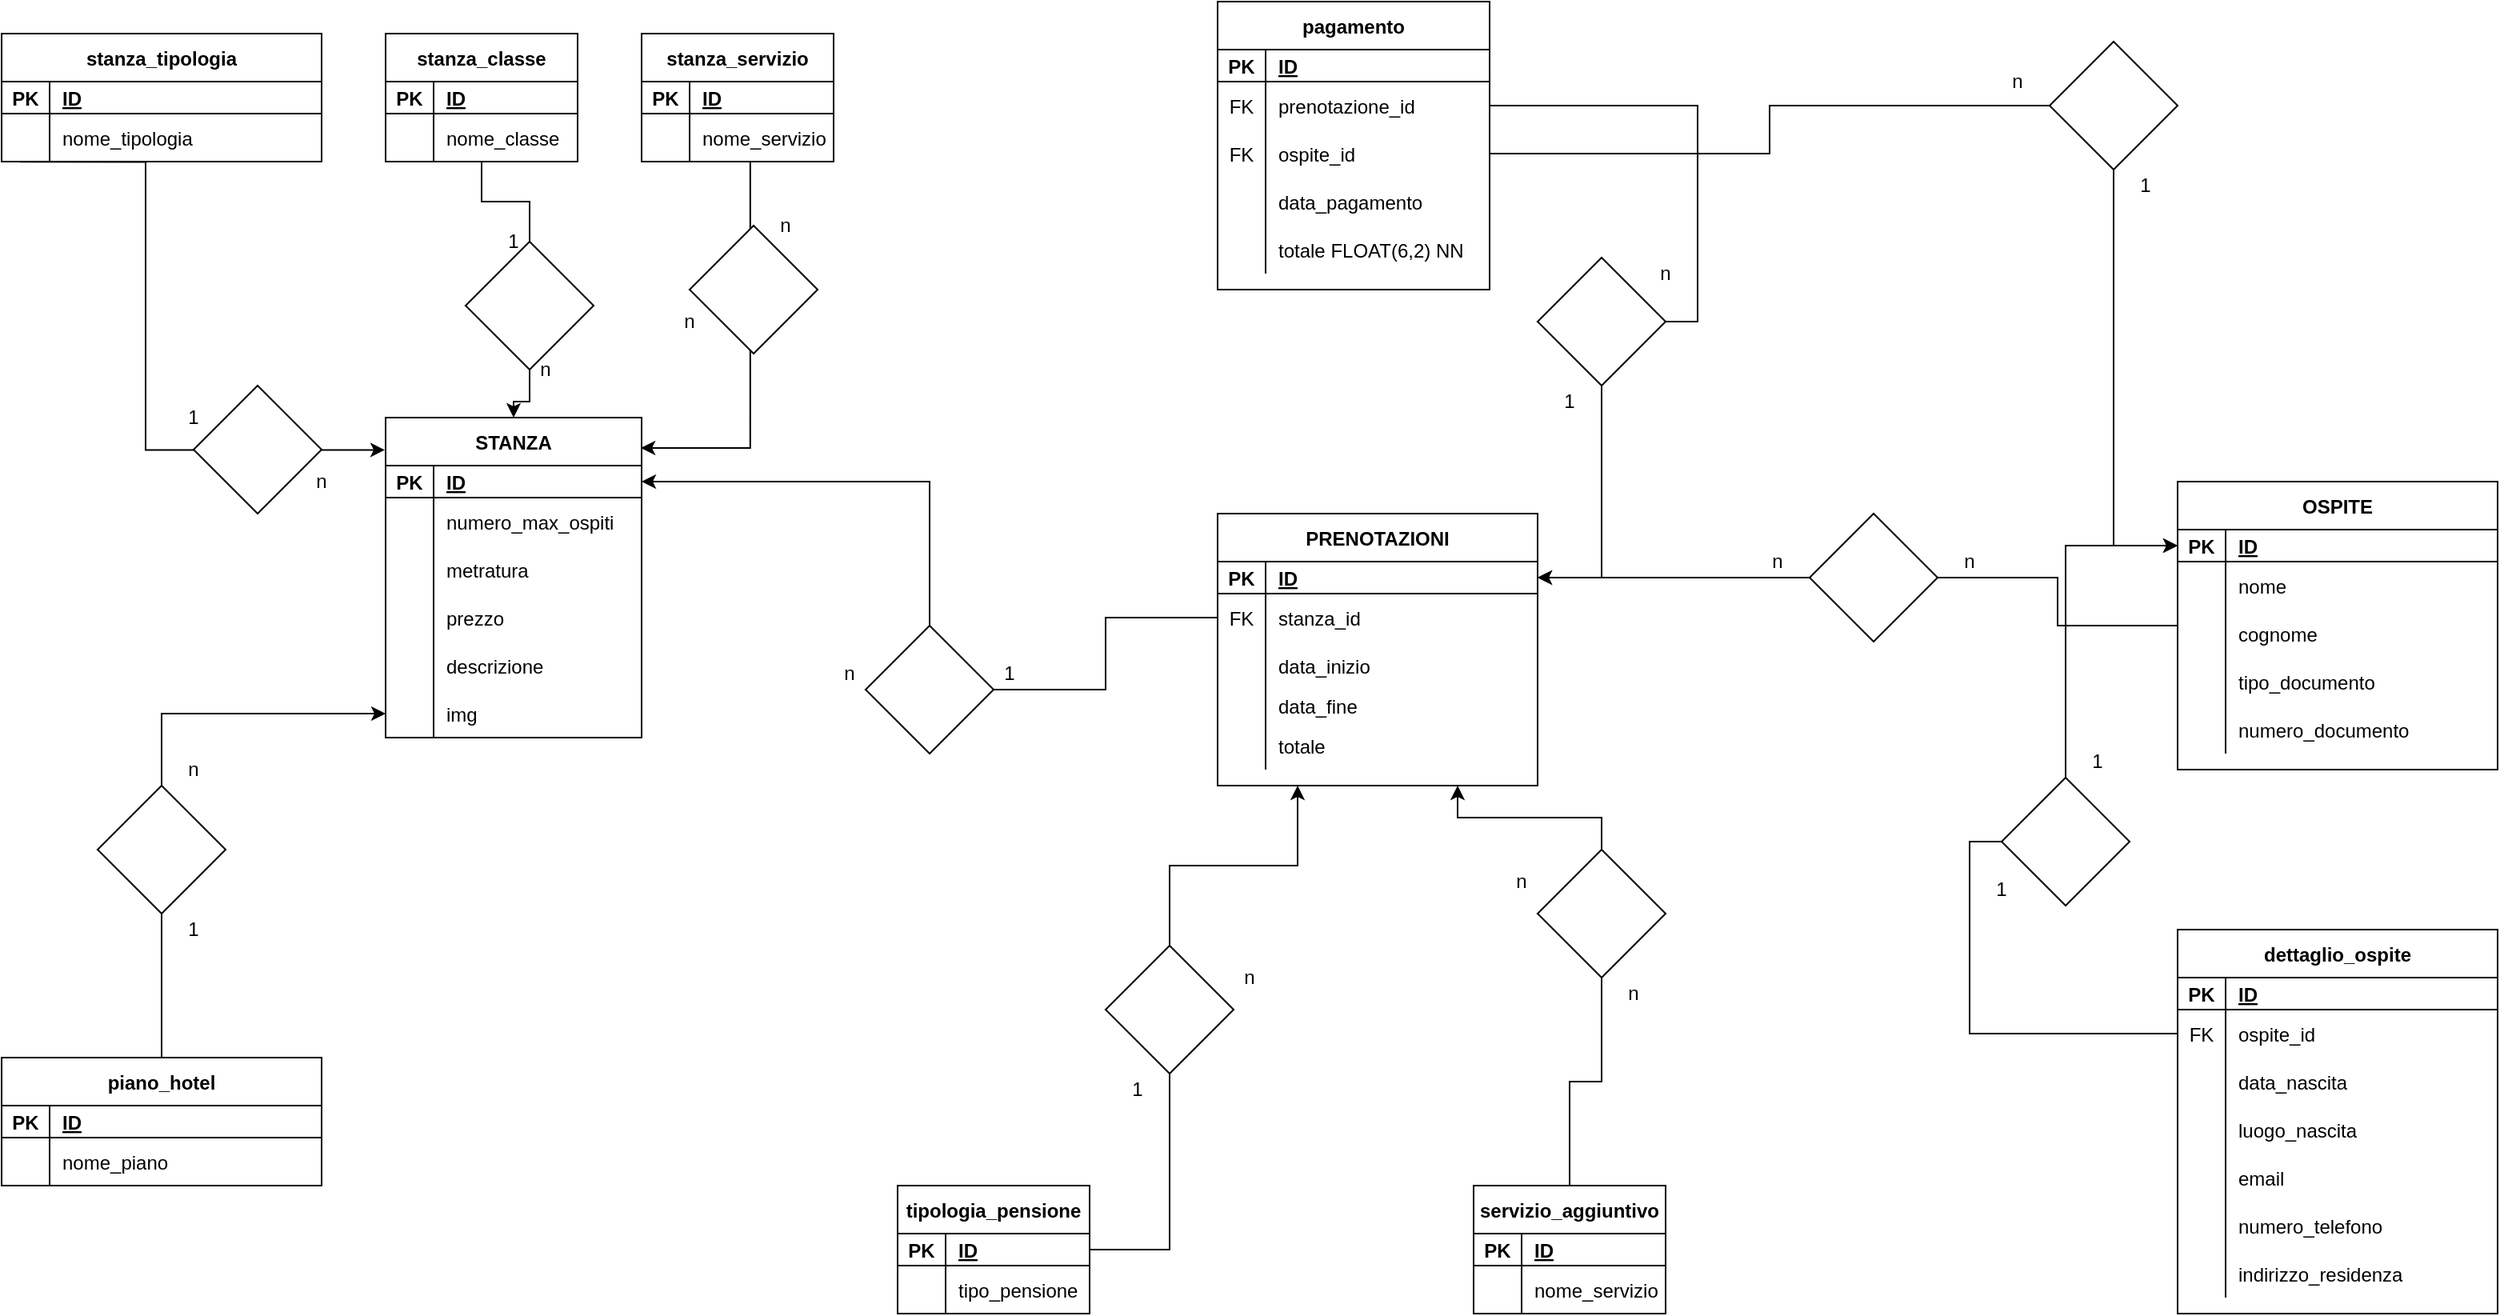 <mxfile version="14.6.6" type="device"><diagram id="sKysQnQMUu-aeNpQ-tGt" name="Page-1"><mxGraphModel dx="918" dy="612" grid="1" gridSize="10" guides="1" tooltips="1" connect="1" arrows="1" fold="1" page="1" pageScale="1" pageWidth="1654" pageHeight="1169" math="0" shadow="0"><root><mxCell id="0"/><mxCell id="1" parent="0"/><mxCell id="2m3FNuSvUyFnOpz9H_OC-1" value="STANZA" style="shape=table;startSize=30;container=1;collapsible=1;childLayout=tableLayout;fixedRows=1;rowLines=0;fontStyle=1;align=center;resizeLast=1;" vertex="1" parent="1"><mxGeometry x="280" y="280" width="160" height="200" as="geometry"/></mxCell><mxCell id="2m3FNuSvUyFnOpz9H_OC-2" value="" style="shape=partialRectangle;collapsible=0;dropTarget=0;pointerEvents=0;fillColor=none;top=0;left=0;bottom=1;right=0;points=[[0,0.5],[1,0.5]];portConstraint=eastwest;" vertex="1" parent="2m3FNuSvUyFnOpz9H_OC-1"><mxGeometry y="30" width="160" height="20" as="geometry"/></mxCell><mxCell id="2m3FNuSvUyFnOpz9H_OC-3" value="PK" style="shape=partialRectangle;connectable=0;fillColor=none;top=0;left=0;bottom=0;right=0;fontStyle=1;overflow=hidden;" vertex="1" parent="2m3FNuSvUyFnOpz9H_OC-2"><mxGeometry width="30" height="20" as="geometry"/></mxCell><mxCell id="2m3FNuSvUyFnOpz9H_OC-4" value="ID" style="shape=partialRectangle;connectable=0;fillColor=none;top=0;left=0;bottom=0;right=0;align=left;spacingLeft=6;fontStyle=5;overflow=hidden;" vertex="1" parent="2m3FNuSvUyFnOpz9H_OC-2"><mxGeometry x="30" width="130" height="20" as="geometry"/></mxCell><mxCell id="2m3FNuSvUyFnOpz9H_OC-5" value="" style="shape=partialRectangle;collapsible=0;dropTarget=0;pointerEvents=0;fillColor=none;top=0;left=0;bottom=0;right=0;points=[[0,0.5],[1,0.5]];portConstraint=eastwest;" vertex="1" parent="2m3FNuSvUyFnOpz9H_OC-1"><mxGeometry y="50" width="160" height="30" as="geometry"/></mxCell><mxCell id="2m3FNuSvUyFnOpz9H_OC-6" value="" style="shape=partialRectangle;connectable=0;fillColor=none;top=0;left=0;bottom=0;right=0;editable=1;overflow=hidden;" vertex="1" parent="2m3FNuSvUyFnOpz9H_OC-5"><mxGeometry width="30" height="30" as="geometry"/></mxCell><mxCell id="2m3FNuSvUyFnOpz9H_OC-7" value="numero_max_ospiti" style="shape=partialRectangle;connectable=0;fillColor=none;top=0;left=0;bottom=0;right=0;align=left;spacingLeft=6;overflow=hidden;" vertex="1" parent="2m3FNuSvUyFnOpz9H_OC-5"><mxGeometry x="30" width="130" height="30" as="geometry"/></mxCell><mxCell id="2m3FNuSvUyFnOpz9H_OC-8" value="" style="shape=partialRectangle;collapsible=0;dropTarget=0;pointerEvents=0;fillColor=none;top=0;left=0;bottom=0;right=0;points=[[0,0.5],[1,0.5]];portConstraint=eastwest;" vertex="1" parent="2m3FNuSvUyFnOpz9H_OC-1"><mxGeometry y="80" width="160" height="30" as="geometry"/></mxCell><mxCell id="2m3FNuSvUyFnOpz9H_OC-9" value="" style="shape=partialRectangle;connectable=0;fillColor=none;top=0;left=0;bottom=0;right=0;editable=1;overflow=hidden;" vertex="1" parent="2m3FNuSvUyFnOpz9H_OC-8"><mxGeometry width="30" height="30" as="geometry"/></mxCell><mxCell id="2m3FNuSvUyFnOpz9H_OC-10" value="metratura" style="shape=partialRectangle;connectable=0;fillColor=none;top=0;left=0;bottom=0;right=0;align=left;spacingLeft=6;overflow=hidden;" vertex="1" parent="2m3FNuSvUyFnOpz9H_OC-8"><mxGeometry x="30" width="130" height="30" as="geometry"/></mxCell><mxCell id="2m3FNuSvUyFnOpz9H_OC-21" value="" style="shape=partialRectangle;collapsible=0;dropTarget=0;pointerEvents=0;fillColor=none;top=0;left=0;bottom=0;right=0;points=[[0,0.5],[1,0.5]];portConstraint=eastwest;" vertex="1" parent="2m3FNuSvUyFnOpz9H_OC-1"><mxGeometry y="110" width="160" height="30" as="geometry"/></mxCell><mxCell id="2m3FNuSvUyFnOpz9H_OC-22" value="" style="shape=partialRectangle;connectable=0;fillColor=none;top=0;left=0;bottom=0;right=0;editable=1;overflow=hidden;" vertex="1" parent="2m3FNuSvUyFnOpz9H_OC-21"><mxGeometry width="30" height="30" as="geometry"/></mxCell><mxCell id="2m3FNuSvUyFnOpz9H_OC-23" value="prezzo" style="shape=partialRectangle;connectable=0;fillColor=none;top=0;left=0;bottom=0;right=0;align=left;spacingLeft=6;overflow=hidden;" vertex="1" parent="2m3FNuSvUyFnOpz9H_OC-21"><mxGeometry x="30" width="130" height="30" as="geometry"/></mxCell><mxCell id="2m3FNuSvUyFnOpz9H_OC-423" value="" style="shape=partialRectangle;collapsible=0;dropTarget=0;pointerEvents=0;fillColor=none;top=0;left=0;bottom=0;right=0;points=[[0,0.5],[1,0.5]];portConstraint=eastwest;" vertex="1" parent="2m3FNuSvUyFnOpz9H_OC-1"><mxGeometry y="140" width="160" height="30" as="geometry"/></mxCell><mxCell id="2m3FNuSvUyFnOpz9H_OC-424" value="" style="shape=partialRectangle;connectable=0;fillColor=none;top=0;left=0;bottom=0;right=0;editable=1;overflow=hidden;" vertex="1" parent="2m3FNuSvUyFnOpz9H_OC-423"><mxGeometry width="30" height="30" as="geometry"/></mxCell><mxCell id="2m3FNuSvUyFnOpz9H_OC-425" value="descrizione" style="shape=partialRectangle;connectable=0;fillColor=none;top=0;left=0;bottom=0;right=0;align=left;spacingLeft=6;overflow=hidden;" vertex="1" parent="2m3FNuSvUyFnOpz9H_OC-423"><mxGeometry x="30" width="130" height="30" as="geometry"/></mxCell><mxCell id="2m3FNuSvUyFnOpz9H_OC-426" value="" style="shape=partialRectangle;collapsible=0;dropTarget=0;pointerEvents=0;fillColor=none;top=0;left=0;bottom=0;right=0;points=[[0,0.5],[1,0.5]];portConstraint=eastwest;" vertex="1" parent="2m3FNuSvUyFnOpz9H_OC-1"><mxGeometry y="170" width="160" height="30" as="geometry"/></mxCell><mxCell id="2m3FNuSvUyFnOpz9H_OC-427" value="" style="shape=partialRectangle;connectable=0;fillColor=none;top=0;left=0;bottom=0;right=0;editable=1;overflow=hidden;" vertex="1" parent="2m3FNuSvUyFnOpz9H_OC-426"><mxGeometry width="30" height="30" as="geometry"/></mxCell><mxCell id="2m3FNuSvUyFnOpz9H_OC-428" value="img" style="shape=partialRectangle;connectable=0;fillColor=none;top=0;left=0;bottom=0;right=0;align=left;spacingLeft=6;overflow=hidden;" vertex="1" parent="2m3FNuSvUyFnOpz9H_OC-426"><mxGeometry x="30" width="130" height="30" as="geometry"/></mxCell><mxCell id="2m3FNuSvUyFnOpz9H_OC-442" style="edgeStyle=orthogonalEdgeStyle;rounded=0;orthogonalLoop=1;jettySize=auto;html=1;entryX=-0.003;entryY=0.101;entryDx=0;entryDy=0;entryPerimeter=0;exitX=0.057;exitY=1.006;exitDx=0;exitDy=0;exitPerimeter=0;" edge="1" parent="1" source="2m3FNuSvUyFnOpz9H_OC-40" target="2m3FNuSvUyFnOpz9H_OC-1"><mxGeometry relative="1" as="geometry"><Array as="points"><mxPoint x="130" y="120"/><mxPoint x="130" y="300"/></Array></mxGeometry></mxCell><mxCell id="2m3FNuSvUyFnOpz9H_OC-36" value="stanza_tipologia" style="shape=table;startSize=30;container=1;collapsible=1;childLayout=tableLayout;fixedRows=1;rowLines=0;fontStyle=1;align=center;resizeLast=1;" vertex="1" parent="1"><mxGeometry x="40" y="40" width="200" height="80" as="geometry"/></mxCell><mxCell id="2m3FNuSvUyFnOpz9H_OC-37" value="" style="shape=partialRectangle;collapsible=0;dropTarget=0;pointerEvents=0;fillColor=none;top=0;left=0;bottom=1;right=0;points=[[0,0.5],[1,0.5]];portConstraint=eastwest;" vertex="1" parent="2m3FNuSvUyFnOpz9H_OC-36"><mxGeometry y="30" width="200" height="20" as="geometry"/></mxCell><mxCell id="2m3FNuSvUyFnOpz9H_OC-38" value="PK" style="shape=partialRectangle;connectable=0;fillColor=none;top=0;left=0;bottom=0;right=0;fontStyle=1;overflow=hidden;" vertex="1" parent="2m3FNuSvUyFnOpz9H_OC-37"><mxGeometry width="30" height="20" as="geometry"/></mxCell><mxCell id="2m3FNuSvUyFnOpz9H_OC-39" value="ID" style="shape=partialRectangle;connectable=0;fillColor=none;top=0;left=0;bottom=0;right=0;align=left;spacingLeft=6;fontStyle=5;overflow=hidden;" vertex="1" parent="2m3FNuSvUyFnOpz9H_OC-37"><mxGeometry x="30" width="170" height="20" as="geometry"/></mxCell><mxCell id="2m3FNuSvUyFnOpz9H_OC-40" value="" style="shape=partialRectangle;collapsible=0;dropTarget=0;pointerEvents=0;fillColor=none;top=0;left=0;bottom=0;right=0;points=[[0,0.5],[1,0.5]];portConstraint=eastwest;" vertex="1" parent="2m3FNuSvUyFnOpz9H_OC-36"><mxGeometry y="50" width="200" height="30" as="geometry"/></mxCell><mxCell id="2m3FNuSvUyFnOpz9H_OC-41" value="" style="shape=partialRectangle;connectable=0;fillColor=none;top=0;left=0;bottom=0;right=0;editable=1;overflow=hidden;" vertex="1" parent="2m3FNuSvUyFnOpz9H_OC-40"><mxGeometry width="30" height="30" as="geometry"/></mxCell><mxCell id="2m3FNuSvUyFnOpz9H_OC-42" value="nome_tipologia" style="shape=partialRectangle;connectable=0;fillColor=none;top=0;left=0;bottom=0;right=0;align=left;spacingLeft=6;overflow=hidden;" vertex="1" parent="2m3FNuSvUyFnOpz9H_OC-40"><mxGeometry x="30" width="170" height="30" as="geometry"/></mxCell><mxCell id="2m3FNuSvUyFnOpz9H_OC-538" style="edgeStyle=orthogonalEdgeStyle;rounded=0;orthogonalLoop=1;jettySize=auto;html=1;entryX=0.5;entryY=0;entryDx=0;entryDy=0;startArrow=none;" edge="1" parent="1" source="2m3FNuSvUyFnOpz9H_OC-546" target="2m3FNuSvUyFnOpz9H_OC-1"><mxGeometry relative="1" as="geometry"/></mxCell><mxCell id="2m3FNuSvUyFnOpz9H_OC-70" value="stanza_classe" style="shape=table;startSize=30;container=1;collapsible=1;childLayout=tableLayout;fixedRows=1;rowLines=0;fontStyle=1;align=center;resizeLast=1;" vertex="1" parent="1"><mxGeometry x="280" y="40" width="120" height="80" as="geometry"/></mxCell><mxCell id="2m3FNuSvUyFnOpz9H_OC-71" value="" style="shape=partialRectangle;collapsible=0;dropTarget=0;pointerEvents=0;fillColor=none;top=0;left=0;bottom=1;right=0;points=[[0,0.5],[1,0.5]];portConstraint=eastwest;" vertex="1" parent="2m3FNuSvUyFnOpz9H_OC-70"><mxGeometry y="30" width="120" height="20" as="geometry"/></mxCell><mxCell id="2m3FNuSvUyFnOpz9H_OC-72" value="PK" style="shape=partialRectangle;connectable=0;fillColor=none;top=0;left=0;bottom=0;right=0;fontStyle=1;overflow=hidden;" vertex="1" parent="2m3FNuSvUyFnOpz9H_OC-71"><mxGeometry width="30" height="20" as="geometry"/></mxCell><mxCell id="2m3FNuSvUyFnOpz9H_OC-73" value="ID" style="shape=partialRectangle;connectable=0;fillColor=none;top=0;left=0;bottom=0;right=0;align=left;spacingLeft=6;fontStyle=5;overflow=hidden;" vertex="1" parent="2m3FNuSvUyFnOpz9H_OC-71"><mxGeometry x="30" width="90" height="20" as="geometry"/></mxCell><mxCell id="2m3FNuSvUyFnOpz9H_OC-74" value="" style="shape=partialRectangle;collapsible=0;dropTarget=0;pointerEvents=0;fillColor=none;top=0;left=0;bottom=0;right=0;points=[[0,0.5],[1,0.5]];portConstraint=eastwest;" vertex="1" parent="2m3FNuSvUyFnOpz9H_OC-70"><mxGeometry y="50" width="120" height="30" as="geometry"/></mxCell><mxCell id="2m3FNuSvUyFnOpz9H_OC-75" value="" style="shape=partialRectangle;connectable=0;fillColor=none;top=0;left=0;bottom=0;right=0;editable=1;overflow=hidden;" vertex="1" parent="2m3FNuSvUyFnOpz9H_OC-74"><mxGeometry width="30" height="30" as="geometry"/></mxCell><mxCell id="2m3FNuSvUyFnOpz9H_OC-76" value="nome_classe" style="shape=partialRectangle;connectable=0;fillColor=none;top=0;left=0;bottom=0;right=0;align=left;spacingLeft=6;overflow=hidden;" vertex="1" parent="2m3FNuSvUyFnOpz9H_OC-74"><mxGeometry x="30" width="90" height="30" as="geometry"/></mxCell><mxCell id="2m3FNuSvUyFnOpz9H_OC-653" style="edgeStyle=orthogonalEdgeStyle;rounded=0;orthogonalLoop=1;jettySize=auto;html=1;entryX=1;entryY=0.5;entryDx=0;entryDy=0;startArrow=none;" edge="1" parent="1" source="2m3FNuSvUyFnOpz9H_OC-654" target="2m3FNuSvUyFnOpz9H_OC-569"><mxGeometry relative="1" as="geometry"/></mxCell><mxCell id="2m3FNuSvUyFnOpz9H_OC-409" value="OSPITE" style="shape=table;startSize=30;container=1;collapsible=1;childLayout=tableLayout;fixedRows=1;rowLines=0;fontStyle=1;align=center;resizeLast=1;" vertex="1" parent="1"><mxGeometry x="1400" y="320" width="200" height="180" as="geometry"/></mxCell><mxCell id="2m3FNuSvUyFnOpz9H_OC-410" value="" style="shape=partialRectangle;collapsible=0;dropTarget=0;pointerEvents=0;fillColor=none;top=0;left=0;bottom=1;right=0;points=[[0,0.5],[1,0.5]];portConstraint=eastwest;" vertex="1" parent="2m3FNuSvUyFnOpz9H_OC-409"><mxGeometry y="30" width="200" height="20" as="geometry"/></mxCell><mxCell id="2m3FNuSvUyFnOpz9H_OC-411" value="PK" style="shape=partialRectangle;connectable=0;fillColor=none;top=0;left=0;bottom=0;right=0;fontStyle=1;overflow=hidden;" vertex="1" parent="2m3FNuSvUyFnOpz9H_OC-410"><mxGeometry width="30" height="20" as="geometry"/></mxCell><mxCell id="2m3FNuSvUyFnOpz9H_OC-412" value="ID" style="shape=partialRectangle;connectable=0;fillColor=none;top=0;left=0;bottom=0;right=0;align=left;spacingLeft=6;fontStyle=5;overflow=hidden;" vertex="1" parent="2m3FNuSvUyFnOpz9H_OC-410"><mxGeometry x="30" width="170" height="20" as="geometry"/></mxCell><mxCell id="2m3FNuSvUyFnOpz9H_OC-413" value="" style="shape=partialRectangle;collapsible=0;dropTarget=0;pointerEvents=0;fillColor=none;top=0;left=0;bottom=0;right=0;points=[[0,0.5],[1,0.5]];portConstraint=eastwest;" vertex="1" parent="2m3FNuSvUyFnOpz9H_OC-409"><mxGeometry y="50" width="200" height="30" as="geometry"/></mxCell><mxCell id="2m3FNuSvUyFnOpz9H_OC-414" value="" style="shape=partialRectangle;connectable=0;fillColor=none;top=0;left=0;bottom=0;right=0;editable=1;overflow=hidden;" vertex="1" parent="2m3FNuSvUyFnOpz9H_OC-413"><mxGeometry width="30" height="30" as="geometry"/></mxCell><mxCell id="2m3FNuSvUyFnOpz9H_OC-415" value="nome" style="shape=partialRectangle;connectable=0;fillColor=none;top=0;left=0;bottom=0;right=0;align=left;spacingLeft=6;overflow=hidden;" vertex="1" parent="2m3FNuSvUyFnOpz9H_OC-413"><mxGeometry x="30" width="170" height="30" as="geometry"/></mxCell><mxCell id="2m3FNuSvUyFnOpz9H_OC-416" value="" style="shape=partialRectangle;collapsible=0;dropTarget=0;pointerEvents=0;fillColor=none;top=0;left=0;bottom=0;right=0;points=[[0,0.5],[1,0.5]];portConstraint=eastwest;" vertex="1" parent="2m3FNuSvUyFnOpz9H_OC-409"><mxGeometry y="80" width="200" height="30" as="geometry"/></mxCell><mxCell id="2m3FNuSvUyFnOpz9H_OC-417" value="" style="shape=partialRectangle;connectable=0;fillColor=none;top=0;left=0;bottom=0;right=0;editable=1;overflow=hidden;" vertex="1" parent="2m3FNuSvUyFnOpz9H_OC-416"><mxGeometry width="30" height="30" as="geometry"/></mxCell><mxCell id="2m3FNuSvUyFnOpz9H_OC-418" value="cognome" style="shape=partialRectangle;connectable=0;fillColor=none;top=0;left=0;bottom=0;right=0;align=left;spacingLeft=6;overflow=hidden;" vertex="1" parent="2m3FNuSvUyFnOpz9H_OC-416"><mxGeometry x="30" width="170" height="30" as="geometry"/></mxCell><mxCell id="2m3FNuSvUyFnOpz9H_OC-729" value="" style="shape=partialRectangle;collapsible=0;dropTarget=0;pointerEvents=0;fillColor=none;top=0;left=0;bottom=0;right=0;points=[[0,0.5],[1,0.5]];portConstraint=eastwest;" vertex="1" parent="2m3FNuSvUyFnOpz9H_OC-409"><mxGeometry y="110" width="200" height="30" as="geometry"/></mxCell><mxCell id="2m3FNuSvUyFnOpz9H_OC-730" value="" style="shape=partialRectangle;connectable=0;fillColor=none;top=0;left=0;bottom=0;right=0;editable=1;overflow=hidden;" vertex="1" parent="2m3FNuSvUyFnOpz9H_OC-729"><mxGeometry width="30" height="30" as="geometry"/></mxCell><mxCell id="2m3FNuSvUyFnOpz9H_OC-731" value="tipo_documento" style="shape=partialRectangle;connectable=0;fillColor=none;top=0;left=0;bottom=0;right=0;align=left;spacingLeft=6;overflow=hidden;" vertex="1" parent="2m3FNuSvUyFnOpz9H_OC-729"><mxGeometry x="30" width="170" height="30" as="geometry"/></mxCell><mxCell id="2m3FNuSvUyFnOpz9H_OC-732" value="" style="shape=partialRectangle;collapsible=0;dropTarget=0;pointerEvents=0;fillColor=none;top=0;left=0;bottom=0;right=0;points=[[0,0.5],[1,0.5]];portConstraint=eastwest;" vertex="1" parent="2m3FNuSvUyFnOpz9H_OC-409"><mxGeometry y="140" width="200" height="30" as="geometry"/></mxCell><mxCell id="2m3FNuSvUyFnOpz9H_OC-733" value="" style="shape=partialRectangle;connectable=0;fillColor=none;top=0;left=0;bottom=0;right=0;editable=1;overflow=hidden;" vertex="1" parent="2m3FNuSvUyFnOpz9H_OC-732"><mxGeometry width="30" height="30" as="geometry"/></mxCell><mxCell id="2m3FNuSvUyFnOpz9H_OC-734" value="numero_documento" style="shape=partialRectangle;connectable=0;fillColor=none;top=0;left=0;bottom=0;right=0;align=left;spacingLeft=6;overflow=hidden;" vertex="1" parent="2m3FNuSvUyFnOpz9H_OC-732"><mxGeometry x="30" width="170" height="30" as="geometry"/></mxCell><mxCell id="2m3FNuSvUyFnOpz9H_OC-436" value="" style="rhombus;whiteSpace=wrap;html=1;" vertex="1" parent="1"><mxGeometry x="160" y="260" width="80" height="80" as="geometry"/></mxCell><mxCell id="2m3FNuSvUyFnOpz9H_OC-446" value="1" style="text;html=1;strokeColor=none;fillColor=none;align=center;verticalAlign=middle;whiteSpace=wrap;rounded=0;" vertex="1" parent="1"><mxGeometry x="140" y="270" width="40" height="20" as="geometry"/></mxCell><mxCell id="2m3FNuSvUyFnOpz9H_OC-447" value="n" style="text;html=1;strokeColor=none;fillColor=none;align=center;verticalAlign=middle;whiteSpace=wrap;rounded=0;" vertex="1" parent="1"><mxGeometry x="220" y="310" width="40" height="20" as="geometry"/></mxCell><mxCell id="2m3FNuSvUyFnOpz9H_OC-539" style="edgeStyle=orthogonalEdgeStyle;rounded=0;orthogonalLoop=1;jettySize=auto;html=1;entryX=0.997;entryY=0.095;entryDx=0;entryDy=0;entryPerimeter=0;exitX=0.566;exitY=1.006;exitDx=0;exitDy=0;exitPerimeter=0;" edge="1" parent="1" source="2m3FNuSvUyFnOpz9H_OC-530" target="2m3FNuSvUyFnOpz9H_OC-1"><mxGeometry relative="1" as="geometry"/></mxCell><mxCell id="2m3FNuSvUyFnOpz9H_OC-526" value="stanza_servizio" style="shape=table;startSize=30;container=1;collapsible=1;childLayout=tableLayout;fixedRows=1;rowLines=0;fontStyle=1;align=center;resizeLast=1;" vertex="1" parent="1"><mxGeometry x="440" y="40" width="120" height="80" as="geometry"/></mxCell><mxCell id="2m3FNuSvUyFnOpz9H_OC-527" value="" style="shape=partialRectangle;collapsible=0;dropTarget=0;pointerEvents=0;fillColor=none;top=0;left=0;bottom=1;right=0;points=[[0,0.5],[1,0.5]];portConstraint=eastwest;" vertex="1" parent="2m3FNuSvUyFnOpz9H_OC-526"><mxGeometry y="30" width="120" height="20" as="geometry"/></mxCell><mxCell id="2m3FNuSvUyFnOpz9H_OC-528" value="PK" style="shape=partialRectangle;connectable=0;fillColor=none;top=0;left=0;bottom=0;right=0;fontStyle=1;overflow=hidden;" vertex="1" parent="2m3FNuSvUyFnOpz9H_OC-527"><mxGeometry width="30" height="20" as="geometry"/></mxCell><mxCell id="2m3FNuSvUyFnOpz9H_OC-529" value="ID" style="shape=partialRectangle;connectable=0;fillColor=none;top=0;left=0;bottom=0;right=0;align=left;spacingLeft=6;fontStyle=5;overflow=hidden;" vertex="1" parent="2m3FNuSvUyFnOpz9H_OC-527"><mxGeometry x="30" width="90" height="20" as="geometry"/></mxCell><mxCell id="2m3FNuSvUyFnOpz9H_OC-530" value="" style="shape=partialRectangle;collapsible=0;dropTarget=0;pointerEvents=0;fillColor=none;top=0;left=0;bottom=0;right=0;points=[[0,0.5],[1,0.5]];portConstraint=eastwest;" vertex="1" parent="2m3FNuSvUyFnOpz9H_OC-526"><mxGeometry y="50" width="120" height="30" as="geometry"/></mxCell><mxCell id="2m3FNuSvUyFnOpz9H_OC-531" value="" style="shape=partialRectangle;connectable=0;fillColor=none;top=0;left=0;bottom=0;right=0;editable=1;overflow=hidden;" vertex="1" parent="2m3FNuSvUyFnOpz9H_OC-530"><mxGeometry width="30" height="30" as="geometry"/></mxCell><mxCell id="2m3FNuSvUyFnOpz9H_OC-532" value="nome_servizio" style="shape=partialRectangle;connectable=0;fillColor=none;top=0;left=0;bottom=0;right=0;align=left;spacingLeft=6;overflow=hidden;" vertex="1" parent="2m3FNuSvUyFnOpz9H_OC-530"><mxGeometry x="30" width="90" height="30" as="geometry"/></mxCell><mxCell id="2m3FNuSvUyFnOpz9H_OC-543" value="" style="rhombus;whiteSpace=wrap;html=1;" vertex="1" parent="1"><mxGeometry x="470" y="160" width="80" height="80" as="geometry"/></mxCell><mxCell id="2m3FNuSvUyFnOpz9H_OC-545" value="n" style="text;html=1;strokeColor=none;fillColor=none;align=center;verticalAlign=middle;whiteSpace=wrap;rounded=0;" vertex="1" parent="1"><mxGeometry x="510" y="150" width="40" height="20" as="geometry"/></mxCell><mxCell id="2m3FNuSvUyFnOpz9H_OC-547" value="1" style="text;html=1;strokeColor=none;fillColor=none;align=center;verticalAlign=middle;whiteSpace=wrap;rounded=0;" vertex="1" parent="1"><mxGeometry x="340" y="160" width="40" height="20" as="geometry"/></mxCell><mxCell id="2m3FNuSvUyFnOpz9H_OC-548" value="n" style="text;html=1;strokeColor=none;fillColor=none;align=center;verticalAlign=middle;whiteSpace=wrap;rounded=0;" vertex="1" parent="1"><mxGeometry x="360" y="240" width="40" height="20" as="geometry"/></mxCell><mxCell id="2m3FNuSvUyFnOpz9H_OC-549" value="n" style="text;html=1;strokeColor=none;fillColor=none;align=center;verticalAlign=middle;whiteSpace=wrap;rounded=0;" vertex="1" parent="1"><mxGeometry x="450" y="210" width="40" height="20" as="geometry"/></mxCell><mxCell id="2m3FNuSvUyFnOpz9H_OC-568" value="PRENOTAZIONI" style="shape=table;startSize=30;container=1;collapsible=1;childLayout=tableLayout;fixedRows=1;rowLines=0;fontStyle=1;align=center;resizeLast=1;" vertex="1" parent="1"><mxGeometry x="800" y="340" width="200" height="170" as="geometry"/></mxCell><mxCell id="2m3FNuSvUyFnOpz9H_OC-569" value="" style="shape=partialRectangle;collapsible=0;dropTarget=0;pointerEvents=0;fillColor=none;top=0;left=0;bottom=1;right=0;points=[[0,0.5],[1,0.5]];portConstraint=eastwest;" vertex="1" parent="2m3FNuSvUyFnOpz9H_OC-568"><mxGeometry y="30" width="200" height="20" as="geometry"/></mxCell><mxCell id="2m3FNuSvUyFnOpz9H_OC-570" value="PK" style="shape=partialRectangle;connectable=0;fillColor=none;top=0;left=0;bottom=0;right=0;fontStyle=1;overflow=hidden;" vertex="1" parent="2m3FNuSvUyFnOpz9H_OC-569"><mxGeometry width="30" height="20" as="geometry"/></mxCell><mxCell id="2m3FNuSvUyFnOpz9H_OC-571" value="ID" style="shape=partialRectangle;connectable=0;fillColor=none;top=0;left=0;bottom=0;right=0;align=left;spacingLeft=6;fontStyle=5;overflow=hidden;" vertex="1" parent="2m3FNuSvUyFnOpz9H_OC-569"><mxGeometry x="30" width="170" height="20" as="geometry"/></mxCell><mxCell id="2m3FNuSvUyFnOpz9H_OC-716" value="" style="shape=partialRectangle;collapsible=0;dropTarget=0;pointerEvents=0;fillColor=none;top=0;left=0;bottom=0;right=0;points=[[0,0.5],[1,0.5]];portConstraint=eastwest;" vertex="1" parent="2m3FNuSvUyFnOpz9H_OC-568"><mxGeometry y="50" width="200" height="30" as="geometry"/></mxCell><mxCell id="2m3FNuSvUyFnOpz9H_OC-717" value="FK" style="shape=partialRectangle;connectable=0;fillColor=none;top=0;left=0;bottom=0;right=0;fontStyle=0;overflow=hidden;" vertex="1" parent="2m3FNuSvUyFnOpz9H_OC-716"><mxGeometry width="30" height="30" as="geometry"/></mxCell><mxCell id="2m3FNuSvUyFnOpz9H_OC-718" value="stanza_id" style="shape=partialRectangle;connectable=0;fillColor=none;top=0;left=0;bottom=0;right=0;align=left;spacingLeft=6;fontStyle=0;overflow=hidden;" vertex="1" parent="2m3FNuSvUyFnOpz9H_OC-716"><mxGeometry x="30" width="170" height="30" as="geometry"/></mxCell><mxCell id="2m3FNuSvUyFnOpz9H_OC-572" value="" style="shape=partialRectangle;collapsible=0;dropTarget=0;pointerEvents=0;fillColor=none;top=0;left=0;bottom=0;right=0;points=[[0,0.5],[1,0.5]];portConstraint=eastwest;" vertex="1" parent="2m3FNuSvUyFnOpz9H_OC-568"><mxGeometry y="80" width="200" height="30" as="geometry"/></mxCell><mxCell id="2m3FNuSvUyFnOpz9H_OC-573" value="" style="shape=partialRectangle;connectable=0;fillColor=none;top=0;left=0;bottom=0;right=0;editable=1;overflow=hidden;" vertex="1" parent="2m3FNuSvUyFnOpz9H_OC-572"><mxGeometry width="30" height="30" as="geometry"/></mxCell><mxCell id="2m3FNuSvUyFnOpz9H_OC-574" value="data_inizio" style="shape=partialRectangle;connectable=0;fillColor=none;top=0;left=0;bottom=0;right=0;align=left;spacingLeft=6;overflow=hidden;" vertex="1" parent="2m3FNuSvUyFnOpz9H_OC-572"><mxGeometry x="30" width="170" height="30" as="geometry"/></mxCell><mxCell id="2m3FNuSvUyFnOpz9H_OC-575" value="" style="shape=partialRectangle;collapsible=0;dropTarget=0;pointerEvents=0;fillColor=none;top=0;left=0;bottom=0;right=0;points=[[0,0.5],[1,0.5]];portConstraint=eastwest;" vertex="1" parent="2m3FNuSvUyFnOpz9H_OC-568"><mxGeometry y="110" width="200" height="20" as="geometry"/></mxCell><mxCell id="2m3FNuSvUyFnOpz9H_OC-576" value="" style="shape=partialRectangle;connectable=0;fillColor=none;top=0;left=0;bottom=0;right=0;editable=1;overflow=hidden;" vertex="1" parent="2m3FNuSvUyFnOpz9H_OC-575"><mxGeometry width="30" height="20" as="geometry"/></mxCell><mxCell id="2m3FNuSvUyFnOpz9H_OC-577" value="data_fine" style="shape=partialRectangle;connectable=0;fillColor=none;top=0;left=0;bottom=0;right=0;align=left;spacingLeft=6;overflow=hidden;" vertex="1" parent="2m3FNuSvUyFnOpz9H_OC-575"><mxGeometry x="30" width="170" height="20" as="geometry"/></mxCell><mxCell id="2m3FNuSvUyFnOpz9H_OC-596" value="" style="shape=partialRectangle;collapsible=0;dropTarget=0;pointerEvents=0;fillColor=none;top=0;left=0;bottom=0;right=0;points=[[0,0.5],[1,0.5]];portConstraint=eastwest;" vertex="1" parent="2m3FNuSvUyFnOpz9H_OC-568"><mxGeometry y="130" width="200" height="30" as="geometry"/></mxCell><mxCell id="2m3FNuSvUyFnOpz9H_OC-597" value="" style="shape=partialRectangle;connectable=0;fillColor=none;top=0;left=0;bottom=0;right=0;editable=1;overflow=hidden;" vertex="1" parent="2m3FNuSvUyFnOpz9H_OC-596"><mxGeometry width="30" height="30" as="geometry"/></mxCell><mxCell id="2m3FNuSvUyFnOpz9H_OC-598" value="totale" style="shape=partialRectangle;connectable=0;fillColor=none;top=0;left=0;bottom=0;right=0;align=left;spacingLeft=6;overflow=hidden;" vertex="1" parent="2m3FNuSvUyFnOpz9H_OC-596"><mxGeometry x="30" width="170" height="30" as="geometry"/></mxCell><mxCell id="2m3FNuSvUyFnOpz9H_OC-546" value="" style="rhombus;whiteSpace=wrap;html=1;" vertex="1" parent="1"><mxGeometry x="330" y="170" width="80" height="80" as="geometry"/></mxCell><mxCell id="2m3FNuSvUyFnOpz9H_OC-599" value="" style="edgeStyle=orthogonalEdgeStyle;rounded=0;orthogonalLoop=1;jettySize=auto;html=1;entryX=0.5;entryY=0;entryDx=0;entryDy=0;endArrow=none;" edge="1" parent="1" source="2m3FNuSvUyFnOpz9H_OC-70" target="2m3FNuSvUyFnOpz9H_OC-546"><mxGeometry relative="1" as="geometry"><mxPoint x="340.0" y="120" as="sourcePoint"/><mxPoint x="360" y="280" as="targetPoint"/></mxGeometry></mxCell><mxCell id="2m3FNuSvUyFnOpz9H_OC-600" value="dettaglio_ospite" style="shape=table;startSize=30;container=1;collapsible=1;childLayout=tableLayout;fixedRows=1;rowLines=0;fontStyle=1;align=center;resizeLast=1;" vertex="1" parent="1"><mxGeometry x="1400" y="600" width="200" height="240" as="geometry"/></mxCell><mxCell id="2m3FNuSvUyFnOpz9H_OC-601" value="" style="shape=partialRectangle;collapsible=0;dropTarget=0;pointerEvents=0;fillColor=none;top=0;left=0;bottom=1;right=0;points=[[0,0.5],[1,0.5]];portConstraint=eastwest;" vertex="1" parent="2m3FNuSvUyFnOpz9H_OC-600"><mxGeometry y="30" width="200" height="20" as="geometry"/></mxCell><mxCell id="2m3FNuSvUyFnOpz9H_OC-602" value="PK" style="shape=partialRectangle;connectable=0;fillColor=none;top=0;left=0;bottom=0;right=0;fontStyle=1;overflow=hidden;" vertex="1" parent="2m3FNuSvUyFnOpz9H_OC-601"><mxGeometry width="30" height="20" as="geometry"/></mxCell><mxCell id="2m3FNuSvUyFnOpz9H_OC-603" value="ID" style="shape=partialRectangle;connectable=0;fillColor=none;top=0;left=0;bottom=0;right=0;align=left;spacingLeft=6;fontStyle=5;overflow=hidden;" vertex="1" parent="2m3FNuSvUyFnOpz9H_OC-601"><mxGeometry x="30" width="170" height="20" as="geometry"/></mxCell><mxCell id="2m3FNuSvUyFnOpz9H_OC-604" value="" style="shape=partialRectangle;collapsible=0;dropTarget=0;pointerEvents=0;fillColor=none;top=0;left=0;bottom=0;right=0;points=[[0,0.5],[1,0.5]];portConstraint=eastwest;" vertex="1" parent="2m3FNuSvUyFnOpz9H_OC-600"><mxGeometry y="50" width="200" height="30" as="geometry"/></mxCell><mxCell id="2m3FNuSvUyFnOpz9H_OC-605" value="FK" style="shape=partialRectangle;connectable=0;fillColor=none;top=0;left=0;bottom=0;right=0;editable=1;overflow=hidden;" vertex="1" parent="2m3FNuSvUyFnOpz9H_OC-604"><mxGeometry width="30" height="30" as="geometry"/></mxCell><mxCell id="2m3FNuSvUyFnOpz9H_OC-606" value="ospite_id" style="shape=partialRectangle;connectable=0;fillColor=none;top=0;left=0;bottom=0;right=0;align=left;spacingLeft=6;overflow=hidden;" vertex="1" parent="2m3FNuSvUyFnOpz9H_OC-604"><mxGeometry x="30" width="170" height="30" as="geometry"/></mxCell><mxCell id="2m3FNuSvUyFnOpz9H_OC-610" value="" style="shape=partialRectangle;collapsible=0;dropTarget=0;pointerEvents=0;fillColor=none;top=0;left=0;bottom=0;right=0;points=[[0,0.5],[1,0.5]];portConstraint=eastwest;" vertex="1" parent="2m3FNuSvUyFnOpz9H_OC-600"><mxGeometry y="80" width="200" height="30" as="geometry"/></mxCell><mxCell id="2m3FNuSvUyFnOpz9H_OC-611" value="" style="shape=partialRectangle;connectable=0;fillColor=none;top=0;left=0;bottom=0;right=0;editable=1;overflow=hidden;" vertex="1" parent="2m3FNuSvUyFnOpz9H_OC-610"><mxGeometry width="30" height="30" as="geometry"/></mxCell><mxCell id="2m3FNuSvUyFnOpz9H_OC-612" value="data_nascita" style="shape=partialRectangle;connectable=0;fillColor=none;top=0;left=0;bottom=0;right=0;align=left;spacingLeft=6;overflow=hidden;" vertex="1" parent="2m3FNuSvUyFnOpz9H_OC-610"><mxGeometry x="30" width="170" height="30" as="geometry"/></mxCell><mxCell id="2m3FNuSvUyFnOpz9H_OC-619" value="" style="shape=partialRectangle;collapsible=0;dropTarget=0;pointerEvents=0;fillColor=none;top=0;left=0;bottom=0;right=0;points=[[0,0.5],[1,0.5]];portConstraint=eastwest;" vertex="1" parent="2m3FNuSvUyFnOpz9H_OC-600"><mxGeometry y="110" width="200" height="30" as="geometry"/></mxCell><mxCell id="2m3FNuSvUyFnOpz9H_OC-620" value="" style="shape=partialRectangle;connectable=0;fillColor=none;top=0;left=0;bottom=0;right=0;editable=1;overflow=hidden;" vertex="1" parent="2m3FNuSvUyFnOpz9H_OC-619"><mxGeometry width="30" height="30" as="geometry"/></mxCell><mxCell id="2m3FNuSvUyFnOpz9H_OC-621" value="luogo_nascita" style="shape=partialRectangle;connectable=0;fillColor=none;top=0;left=0;bottom=0;right=0;align=left;spacingLeft=6;overflow=hidden;" vertex="1" parent="2m3FNuSvUyFnOpz9H_OC-619"><mxGeometry x="30" width="170" height="30" as="geometry"/></mxCell><mxCell id="2m3FNuSvUyFnOpz9H_OC-613" value="" style="shape=partialRectangle;collapsible=0;dropTarget=0;pointerEvents=0;fillColor=none;top=0;left=0;bottom=0;right=0;points=[[0,0.5],[1,0.5]];portConstraint=eastwest;" vertex="1" parent="2m3FNuSvUyFnOpz9H_OC-600"><mxGeometry y="140" width="200" height="30" as="geometry"/></mxCell><mxCell id="2m3FNuSvUyFnOpz9H_OC-614" value="" style="shape=partialRectangle;connectable=0;fillColor=none;top=0;left=0;bottom=0;right=0;editable=1;overflow=hidden;" vertex="1" parent="2m3FNuSvUyFnOpz9H_OC-613"><mxGeometry width="30" height="30" as="geometry"/></mxCell><mxCell id="2m3FNuSvUyFnOpz9H_OC-615" value="email" style="shape=partialRectangle;connectable=0;fillColor=none;top=0;left=0;bottom=0;right=0;align=left;spacingLeft=6;overflow=hidden;" vertex="1" parent="2m3FNuSvUyFnOpz9H_OC-613"><mxGeometry x="30" width="170" height="30" as="geometry"/></mxCell><mxCell id="2m3FNuSvUyFnOpz9H_OC-616" value="" style="shape=partialRectangle;collapsible=0;dropTarget=0;pointerEvents=0;fillColor=none;top=0;left=0;bottom=0;right=0;points=[[0,0.5],[1,0.5]];portConstraint=eastwest;" vertex="1" parent="2m3FNuSvUyFnOpz9H_OC-600"><mxGeometry y="170" width="200" height="30" as="geometry"/></mxCell><mxCell id="2m3FNuSvUyFnOpz9H_OC-617" value="" style="shape=partialRectangle;connectable=0;fillColor=none;top=0;left=0;bottom=0;right=0;editable=1;overflow=hidden;" vertex="1" parent="2m3FNuSvUyFnOpz9H_OC-616"><mxGeometry width="30" height="30" as="geometry"/></mxCell><mxCell id="2m3FNuSvUyFnOpz9H_OC-618" value="numero_telefono" style="shape=partialRectangle;connectable=0;fillColor=none;top=0;left=0;bottom=0;right=0;align=left;spacingLeft=6;overflow=hidden;" vertex="1" parent="2m3FNuSvUyFnOpz9H_OC-616"><mxGeometry x="30" width="170" height="30" as="geometry"/></mxCell><mxCell id="2m3FNuSvUyFnOpz9H_OC-628" value="" style="shape=partialRectangle;collapsible=0;dropTarget=0;pointerEvents=0;fillColor=none;top=0;left=0;bottom=0;right=0;points=[[0,0.5],[1,0.5]];portConstraint=eastwest;" vertex="1" parent="2m3FNuSvUyFnOpz9H_OC-600"><mxGeometry y="200" width="200" height="30" as="geometry"/></mxCell><mxCell id="2m3FNuSvUyFnOpz9H_OC-629" value="" style="shape=partialRectangle;connectable=0;fillColor=none;top=0;left=0;bottom=0;right=0;editable=1;overflow=hidden;" vertex="1" parent="2m3FNuSvUyFnOpz9H_OC-628"><mxGeometry width="30" height="30" as="geometry"/></mxCell><mxCell id="2m3FNuSvUyFnOpz9H_OC-630" value="indirizzo_residenza" style="shape=partialRectangle;connectable=0;fillColor=none;top=0;left=0;bottom=0;right=0;align=left;spacingLeft=6;overflow=hidden;" vertex="1" parent="2m3FNuSvUyFnOpz9H_OC-628"><mxGeometry x="30" width="170" height="30" as="geometry"/></mxCell><mxCell id="2m3FNuSvUyFnOpz9H_OC-634" value="1" style="text;html=1;strokeColor=none;fillColor=none;align=center;verticalAlign=middle;whiteSpace=wrap;rounded=0;" vertex="1" parent="1"><mxGeometry x="1270" y="565" width="40" height="20" as="geometry"/></mxCell><mxCell id="2m3FNuSvUyFnOpz9H_OC-635" value="1" style="text;html=1;strokeColor=none;fillColor=none;align=center;verticalAlign=middle;whiteSpace=wrap;rounded=0;" vertex="1" parent="1"><mxGeometry x="1330" y="485" width="40" height="20" as="geometry"/></mxCell><mxCell id="2m3FNuSvUyFnOpz9H_OC-648" style="edgeStyle=orthogonalEdgeStyle;rounded=0;orthogonalLoop=1;jettySize=auto;html=1;startArrow=none;entryX=0.25;entryY=1;entryDx=0;entryDy=0;" edge="1" parent="1" source="2m3FNuSvUyFnOpz9H_OC-649" target="2m3FNuSvUyFnOpz9H_OC-568"><mxGeometry relative="1" as="geometry"><mxPoint x="860" y="480" as="targetPoint"/></mxGeometry></mxCell><mxCell id="2m3FNuSvUyFnOpz9H_OC-636" value="tipologia_pensione" style="shape=table;startSize=30;container=1;collapsible=1;childLayout=tableLayout;fixedRows=1;rowLines=0;fontStyle=1;align=center;resizeLast=1;" vertex="1" parent="1"><mxGeometry x="600" y="760" width="120" height="80" as="geometry"/></mxCell><mxCell id="2m3FNuSvUyFnOpz9H_OC-637" value="" style="shape=partialRectangle;collapsible=0;dropTarget=0;pointerEvents=0;fillColor=none;top=0;left=0;bottom=1;right=0;points=[[0,0.5],[1,0.5]];portConstraint=eastwest;" vertex="1" parent="2m3FNuSvUyFnOpz9H_OC-636"><mxGeometry y="30" width="120" height="20" as="geometry"/></mxCell><mxCell id="2m3FNuSvUyFnOpz9H_OC-638" value="PK" style="shape=partialRectangle;connectable=0;fillColor=none;top=0;left=0;bottom=0;right=0;fontStyle=1;overflow=hidden;" vertex="1" parent="2m3FNuSvUyFnOpz9H_OC-637"><mxGeometry width="30" height="20" as="geometry"/></mxCell><mxCell id="2m3FNuSvUyFnOpz9H_OC-639" value="ID" style="shape=partialRectangle;connectable=0;fillColor=none;top=0;left=0;bottom=0;right=0;align=left;spacingLeft=6;fontStyle=5;overflow=hidden;" vertex="1" parent="2m3FNuSvUyFnOpz9H_OC-637"><mxGeometry x="30" width="90" height="20" as="geometry"/></mxCell><mxCell id="2m3FNuSvUyFnOpz9H_OC-640" value="" style="shape=partialRectangle;collapsible=0;dropTarget=0;pointerEvents=0;fillColor=none;top=0;left=0;bottom=0;right=0;points=[[0,0.5],[1,0.5]];portConstraint=eastwest;" vertex="1" parent="2m3FNuSvUyFnOpz9H_OC-636"><mxGeometry y="50" width="120" height="30" as="geometry"/></mxCell><mxCell id="2m3FNuSvUyFnOpz9H_OC-641" value="" style="shape=partialRectangle;connectable=0;fillColor=none;top=0;left=0;bottom=0;right=0;editable=1;overflow=hidden;" vertex="1" parent="2m3FNuSvUyFnOpz9H_OC-640"><mxGeometry width="30" height="30" as="geometry"/></mxCell><mxCell id="2m3FNuSvUyFnOpz9H_OC-642" value="tipo_pensione" style="shape=partialRectangle;connectable=0;fillColor=none;top=0;left=0;bottom=0;right=0;align=left;spacingLeft=6;overflow=hidden;" vertex="1" parent="2m3FNuSvUyFnOpz9H_OC-640"><mxGeometry x="30" width="90" height="30" as="geometry"/></mxCell><mxCell id="2m3FNuSvUyFnOpz9H_OC-649" value="" style="rhombus;whiteSpace=wrap;html=1;" vertex="1" parent="1"><mxGeometry x="730" y="610" width="80" height="80" as="geometry"/></mxCell><mxCell id="2m3FNuSvUyFnOpz9H_OC-650" value="" style="edgeStyle=orthogonalEdgeStyle;rounded=0;orthogonalLoop=1;jettySize=auto;html=1;endArrow=none;" edge="1" parent="1" source="2m3FNuSvUyFnOpz9H_OC-636" target="2m3FNuSvUyFnOpz9H_OC-649"><mxGeometry relative="1" as="geometry"><mxPoint x="860" y="480" as="targetPoint"/><mxPoint x="860" y="650" as="sourcePoint"/></mxGeometry></mxCell><mxCell id="2m3FNuSvUyFnOpz9H_OC-651" value="1" style="text;html=1;strokeColor=none;fillColor=none;align=center;verticalAlign=middle;whiteSpace=wrap;rounded=0;" vertex="1" parent="1"><mxGeometry x="730" y="690" width="40" height="20" as="geometry"/></mxCell><mxCell id="2m3FNuSvUyFnOpz9H_OC-652" value="n" style="text;html=1;strokeColor=none;fillColor=none;align=center;verticalAlign=middle;whiteSpace=wrap;rounded=0;" vertex="1" parent="1"><mxGeometry x="800" y="620" width="40" height="20" as="geometry"/></mxCell><mxCell id="2m3FNuSvUyFnOpz9H_OC-654" value="" style="rhombus;whiteSpace=wrap;html=1;" vertex="1" parent="1"><mxGeometry x="1170" y="340" width="80" height="80" as="geometry"/></mxCell><mxCell id="2m3FNuSvUyFnOpz9H_OC-655" value="" style="edgeStyle=orthogonalEdgeStyle;rounded=0;orthogonalLoop=1;jettySize=auto;html=1;entryX=1;entryY=0.5;entryDx=0;entryDy=0;endArrow=none;" edge="1" parent="1" source="2m3FNuSvUyFnOpz9H_OC-409" target="2m3FNuSvUyFnOpz9H_OC-654"><mxGeometry relative="1" as="geometry"><mxPoint x="1400" y="380" as="sourcePoint"/><mxPoint x="1000" y="380" as="targetPoint"/></mxGeometry></mxCell><mxCell id="2m3FNuSvUyFnOpz9H_OC-657" value="n" style="text;html=1;strokeColor=none;fillColor=none;align=center;verticalAlign=middle;whiteSpace=wrap;rounded=0;" vertex="1" parent="1"><mxGeometry x="1130" y="360" width="40" height="20" as="geometry"/></mxCell><mxCell id="2m3FNuSvUyFnOpz9H_OC-658" value="n" style="text;html=1;strokeColor=none;fillColor=none;align=center;verticalAlign=middle;whiteSpace=wrap;rounded=0;" vertex="1" parent="1"><mxGeometry x="1250" y="360" width="40" height="20" as="geometry"/></mxCell><mxCell id="2m3FNuSvUyFnOpz9H_OC-673" value="1" style="text;html=1;strokeColor=none;fillColor=none;align=center;verticalAlign=middle;whiteSpace=wrap;rounded=0;" vertex="1" parent="1"><mxGeometry x="650" y="430" width="40" height="20" as="geometry"/></mxCell><mxCell id="2m3FNuSvUyFnOpz9H_OC-674" value="n" style="text;html=1;strokeColor=none;fillColor=none;align=center;verticalAlign=middle;whiteSpace=wrap;rounded=0;" vertex="1" parent="1"><mxGeometry x="550" y="430" width="40" height="20" as="geometry"/></mxCell><mxCell id="2m3FNuSvUyFnOpz9H_OC-675" value="pagamento" style="shape=table;startSize=30;container=1;collapsible=1;childLayout=tableLayout;fixedRows=1;rowLines=0;fontStyle=1;align=center;resizeLast=1;" vertex="1" parent="1"><mxGeometry x="800" y="20" width="170" height="180" as="geometry"/></mxCell><mxCell id="2m3FNuSvUyFnOpz9H_OC-676" value="" style="shape=partialRectangle;collapsible=0;dropTarget=0;pointerEvents=0;fillColor=none;top=0;left=0;bottom=1;right=0;points=[[0,0.5],[1,0.5]];portConstraint=eastwest;" vertex="1" parent="2m3FNuSvUyFnOpz9H_OC-675"><mxGeometry y="30" width="170" height="20" as="geometry"/></mxCell><mxCell id="2m3FNuSvUyFnOpz9H_OC-677" value="PK" style="shape=partialRectangle;connectable=0;fillColor=none;top=0;left=0;bottom=0;right=0;fontStyle=1;overflow=hidden;" vertex="1" parent="2m3FNuSvUyFnOpz9H_OC-676"><mxGeometry width="30" height="20" as="geometry"/></mxCell><mxCell id="2m3FNuSvUyFnOpz9H_OC-678" value="ID" style="shape=partialRectangle;connectable=0;fillColor=none;top=0;left=0;bottom=0;right=0;align=left;spacingLeft=6;fontStyle=5;overflow=hidden;" vertex="1" parent="2m3FNuSvUyFnOpz9H_OC-676"><mxGeometry x="30" width="140" height="20" as="geometry"/></mxCell><mxCell id="2m3FNuSvUyFnOpz9H_OC-744" value="" style="shape=partialRectangle;collapsible=0;dropTarget=0;pointerEvents=0;fillColor=none;top=0;left=0;bottom=0;right=0;points=[[0,0.5],[1,0.5]];portConstraint=eastwest;" vertex="1" parent="2m3FNuSvUyFnOpz9H_OC-675"><mxGeometry y="50" width="170" height="30" as="geometry"/></mxCell><mxCell id="2m3FNuSvUyFnOpz9H_OC-745" value="FK" style="shape=partialRectangle;connectable=0;fillColor=none;top=0;left=0;bottom=0;right=0;fontStyle=0;overflow=hidden;" vertex="1" parent="2m3FNuSvUyFnOpz9H_OC-744"><mxGeometry width="30" height="30" as="geometry"/></mxCell><mxCell id="2m3FNuSvUyFnOpz9H_OC-746" value="prenotazione_id" style="shape=partialRectangle;connectable=0;fillColor=none;top=0;left=0;bottom=0;right=0;align=left;spacingLeft=6;fontStyle=0;overflow=hidden;" vertex="1" parent="2m3FNuSvUyFnOpz9H_OC-744"><mxGeometry x="30" width="140" height="30" as="geometry"/></mxCell><mxCell id="2m3FNuSvUyFnOpz9H_OC-682" value="" style="shape=partialRectangle;collapsible=0;dropTarget=0;pointerEvents=0;fillColor=none;top=0;left=0;bottom=0;right=0;points=[[0,0.5],[1,0.5]];portConstraint=eastwest;" vertex="1" parent="2m3FNuSvUyFnOpz9H_OC-675"><mxGeometry y="80" width="170" height="30" as="geometry"/></mxCell><mxCell id="2m3FNuSvUyFnOpz9H_OC-683" value="FK" style="shape=partialRectangle;connectable=0;fillColor=none;top=0;left=0;bottom=0;right=0;fontStyle=0;overflow=hidden;" vertex="1" parent="2m3FNuSvUyFnOpz9H_OC-682"><mxGeometry width="30" height="30" as="geometry"/></mxCell><mxCell id="2m3FNuSvUyFnOpz9H_OC-684" value="ospite_id" style="shape=partialRectangle;connectable=0;fillColor=none;top=0;left=0;bottom=0;right=0;align=left;spacingLeft=6;fontStyle=0;overflow=hidden;" vertex="1" parent="2m3FNuSvUyFnOpz9H_OC-682"><mxGeometry x="30" width="140" height="30" as="geometry"/></mxCell><mxCell id="2m3FNuSvUyFnOpz9H_OC-679" value="" style="shape=partialRectangle;collapsible=0;dropTarget=0;pointerEvents=0;fillColor=none;top=0;left=0;bottom=0;right=0;points=[[0,0.5],[1,0.5]];portConstraint=eastwest;" vertex="1" parent="2m3FNuSvUyFnOpz9H_OC-675"><mxGeometry y="110" width="170" height="30" as="geometry"/></mxCell><mxCell id="2m3FNuSvUyFnOpz9H_OC-680" value="" style="shape=partialRectangle;connectable=0;fillColor=none;top=0;left=0;bottom=0;right=0;editable=1;overflow=hidden;" vertex="1" parent="2m3FNuSvUyFnOpz9H_OC-679"><mxGeometry width="30" height="30" as="geometry"/></mxCell><mxCell id="2m3FNuSvUyFnOpz9H_OC-681" value="data_pagamento" style="shape=partialRectangle;connectable=0;fillColor=none;top=0;left=0;bottom=0;right=0;align=left;spacingLeft=6;overflow=hidden;" vertex="1" parent="2m3FNuSvUyFnOpz9H_OC-679"><mxGeometry x="30" width="140" height="30" as="geometry"/></mxCell><mxCell id="2m3FNuSvUyFnOpz9H_OC-750" value="" style="shape=partialRectangle;collapsible=0;dropTarget=0;pointerEvents=0;fillColor=none;top=0;left=0;bottom=0;right=0;points=[[0,0.5],[1,0.5]];portConstraint=eastwest;" vertex="1" parent="2m3FNuSvUyFnOpz9H_OC-675"><mxGeometry y="140" width="170" height="30" as="geometry"/></mxCell><mxCell id="2m3FNuSvUyFnOpz9H_OC-751" value="" style="shape=partialRectangle;connectable=0;fillColor=none;top=0;left=0;bottom=0;right=0;editable=1;overflow=hidden;" vertex="1" parent="2m3FNuSvUyFnOpz9H_OC-750"><mxGeometry width="30" height="30" as="geometry"/></mxCell><mxCell id="2m3FNuSvUyFnOpz9H_OC-752" value="totale FLOAT(6,2) NN" style="shape=partialRectangle;connectable=0;fillColor=none;top=0;left=0;bottom=0;right=0;align=left;spacingLeft=6;overflow=hidden;" vertex="1" parent="2m3FNuSvUyFnOpz9H_OC-750"><mxGeometry x="30" width="140" height="30" as="geometry"/></mxCell><mxCell id="2m3FNuSvUyFnOpz9H_OC-689" value="n" style="text;html=1;strokeColor=none;fillColor=none;align=center;verticalAlign=middle;whiteSpace=wrap;rounded=0;" vertex="1" parent="1"><mxGeometry x="1060" y="180" width="40" height="20" as="geometry"/></mxCell><mxCell id="2m3FNuSvUyFnOpz9H_OC-690" value="1" style="text;html=1;strokeColor=none;fillColor=none;align=center;verticalAlign=middle;whiteSpace=wrap;rounded=0;" vertex="1" parent="1"><mxGeometry x="1000" y="260" width="40" height="20" as="geometry"/></mxCell><mxCell id="2m3FNuSvUyFnOpz9H_OC-698" style="edgeStyle=orthogonalEdgeStyle;rounded=0;orthogonalLoop=1;jettySize=auto;html=1;startArrow=none;" edge="1" parent="1" source="2m3FNuSvUyFnOpz9H_OC-699" target="2m3FNuSvUyFnOpz9H_OC-426"><mxGeometry relative="1" as="geometry"/></mxCell><mxCell id="2m3FNuSvUyFnOpz9H_OC-691" value="piano_hotel" style="shape=table;startSize=30;container=1;collapsible=1;childLayout=tableLayout;fixedRows=1;rowLines=0;fontStyle=1;align=center;resizeLast=1;" vertex="1" parent="1"><mxGeometry x="40" y="680" width="200" height="80" as="geometry"/></mxCell><mxCell id="2m3FNuSvUyFnOpz9H_OC-692" value="" style="shape=partialRectangle;collapsible=0;dropTarget=0;pointerEvents=0;fillColor=none;top=0;left=0;bottom=1;right=0;points=[[0,0.5],[1,0.5]];portConstraint=eastwest;" vertex="1" parent="2m3FNuSvUyFnOpz9H_OC-691"><mxGeometry y="30" width="200" height="20" as="geometry"/></mxCell><mxCell id="2m3FNuSvUyFnOpz9H_OC-693" value="PK" style="shape=partialRectangle;connectable=0;fillColor=none;top=0;left=0;bottom=0;right=0;fontStyle=1;overflow=hidden;" vertex="1" parent="2m3FNuSvUyFnOpz9H_OC-692"><mxGeometry width="30" height="20" as="geometry"/></mxCell><mxCell id="2m3FNuSvUyFnOpz9H_OC-694" value="ID" style="shape=partialRectangle;connectable=0;fillColor=none;top=0;left=0;bottom=0;right=0;align=left;spacingLeft=6;fontStyle=5;overflow=hidden;" vertex="1" parent="2m3FNuSvUyFnOpz9H_OC-692"><mxGeometry x="30" width="170" height="20" as="geometry"/></mxCell><mxCell id="2m3FNuSvUyFnOpz9H_OC-695" value="" style="shape=partialRectangle;collapsible=0;dropTarget=0;pointerEvents=0;fillColor=none;top=0;left=0;bottom=0;right=0;points=[[0,0.5],[1,0.5]];portConstraint=eastwest;" vertex="1" parent="2m3FNuSvUyFnOpz9H_OC-691"><mxGeometry y="50" width="200" height="30" as="geometry"/></mxCell><mxCell id="2m3FNuSvUyFnOpz9H_OC-696" value="" style="shape=partialRectangle;connectable=0;fillColor=none;top=0;left=0;bottom=0;right=0;editable=1;overflow=hidden;" vertex="1" parent="2m3FNuSvUyFnOpz9H_OC-695"><mxGeometry width="30" height="30" as="geometry"/></mxCell><mxCell id="2m3FNuSvUyFnOpz9H_OC-697" value="nome_piano" style="shape=partialRectangle;connectable=0;fillColor=none;top=0;left=0;bottom=0;right=0;align=left;spacingLeft=6;overflow=hidden;" vertex="1" parent="2m3FNuSvUyFnOpz9H_OC-695"><mxGeometry x="30" width="170" height="30" as="geometry"/></mxCell><mxCell id="2m3FNuSvUyFnOpz9H_OC-699" value="" style="rhombus;whiteSpace=wrap;html=1;" vertex="1" parent="1"><mxGeometry x="100" y="510" width="80" height="80" as="geometry"/></mxCell><mxCell id="2m3FNuSvUyFnOpz9H_OC-700" value="" style="edgeStyle=orthogonalEdgeStyle;rounded=0;orthogonalLoop=1;jettySize=auto;html=1;endArrow=none;" edge="1" parent="1" source="2m3FNuSvUyFnOpz9H_OC-691" target="2m3FNuSvUyFnOpz9H_OC-699"><mxGeometry relative="1" as="geometry"><mxPoint x="140" y="680" as="sourcePoint"/><mxPoint x="280" y="465" as="targetPoint"/></mxGeometry></mxCell><mxCell id="2m3FNuSvUyFnOpz9H_OC-701" value="1" style="text;html=1;strokeColor=none;fillColor=none;align=center;verticalAlign=middle;whiteSpace=wrap;rounded=0;" vertex="1" parent="1"><mxGeometry x="140" y="590" width="40" height="20" as="geometry"/></mxCell><mxCell id="2m3FNuSvUyFnOpz9H_OC-702" value="n" style="text;html=1;strokeColor=none;fillColor=none;align=center;verticalAlign=middle;whiteSpace=wrap;rounded=0;" vertex="1" parent="1"><mxGeometry x="140" y="490" width="40" height="20" as="geometry"/></mxCell><mxCell id="2m3FNuSvUyFnOpz9H_OC-711" style="edgeStyle=orthogonalEdgeStyle;rounded=0;orthogonalLoop=1;jettySize=auto;html=1;startArrow=none;entryX=0.75;entryY=1;entryDx=0;entryDy=0;" edge="1" parent="1" source="2m3FNuSvUyFnOpz9H_OC-712" target="2m3FNuSvUyFnOpz9H_OC-568"><mxGeometry relative="1" as="geometry"><mxPoint x="970" y="480" as="targetPoint"/></mxGeometry></mxCell><mxCell id="2m3FNuSvUyFnOpz9H_OC-703" value="servizio_aggiuntivo" style="shape=table;startSize=30;container=1;collapsible=1;childLayout=tableLayout;fixedRows=1;rowLines=0;fontStyle=1;align=center;resizeLast=1;" vertex="1" parent="1"><mxGeometry x="960" y="760" width="120" height="80" as="geometry"/></mxCell><mxCell id="2m3FNuSvUyFnOpz9H_OC-704" value="" style="shape=partialRectangle;collapsible=0;dropTarget=0;pointerEvents=0;fillColor=none;top=0;left=0;bottom=1;right=0;points=[[0,0.5],[1,0.5]];portConstraint=eastwest;" vertex="1" parent="2m3FNuSvUyFnOpz9H_OC-703"><mxGeometry y="30" width="120" height="20" as="geometry"/></mxCell><mxCell id="2m3FNuSvUyFnOpz9H_OC-705" value="PK" style="shape=partialRectangle;connectable=0;fillColor=none;top=0;left=0;bottom=0;right=0;fontStyle=1;overflow=hidden;" vertex="1" parent="2m3FNuSvUyFnOpz9H_OC-704"><mxGeometry width="30" height="20" as="geometry"/></mxCell><mxCell id="2m3FNuSvUyFnOpz9H_OC-706" value="ID" style="shape=partialRectangle;connectable=0;fillColor=none;top=0;left=0;bottom=0;right=0;align=left;spacingLeft=6;fontStyle=5;overflow=hidden;" vertex="1" parent="2m3FNuSvUyFnOpz9H_OC-704"><mxGeometry x="30" width="90" height="20" as="geometry"/></mxCell><mxCell id="2m3FNuSvUyFnOpz9H_OC-707" value="" style="shape=partialRectangle;collapsible=0;dropTarget=0;pointerEvents=0;fillColor=none;top=0;left=0;bottom=0;right=0;points=[[0,0.5],[1,0.5]];portConstraint=eastwest;" vertex="1" parent="2m3FNuSvUyFnOpz9H_OC-703"><mxGeometry y="50" width="120" height="30" as="geometry"/></mxCell><mxCell id="2m3FNuSvUyFnOpz9H_OC-708" value="" style="shape=partialRectangle;connectable=0;fillColor=none;top=0;left=0;bottom=0;right=0;editable=1;overflow=hidden;" vertex="1" parent="2m3FNuSvUyFnOpz9H_OC-707"><mxGeometry width="30" height="30" as="geometry"/></mxCell><mxCell id="2m3FNuSvUyFnOpz9H_OC-709" value="nome_servizio" style="shape=partialRectangle;connectable=0;fillColor=none;top=0;left=0;bottom=0;right=0;align=left;spacingLeft=6;overflow=hidden;" vertex="1" parent="2m3FNuSvUyFnOpz9H_OC-707"><mxGeometry x="30" width="90" height="30" as="geometry"/></mxCell><mxCell id="2m3FNuSvUyFnOpz9H_OC-712" value="" style="rhombus;whiteSpace=wrap;html=1;" vertex="1" parent="1"><mxGeometry x="1000" y="550" width="80" height="80" as="geometry"/></mxCell><mxCell id="2m3FNuSvUyFnOpz9H_OC-713" value="" style="edgeStyle=orthogonalEdgeStyle;rounded=0;orthogonalLoop=1;jettySize=auto;html=1;endArrow=none;" edge="1" parent="1" source="2m3FNuSvUyFnOpz9H_OC-703" target="2m3FNuSvUyFnOpz9H_OC-712"><mxGeometry relative="1" as="geometry"><mxPoint x="970" y="480" as="targetPoint"/><mxPoint x="1020" y="650" as="sourcePoint"/></mxGeometry></mxCell><mxCell id="2m3FNuSvUyFnOpz9H_OC-714" value="n" style="text;html=1;strokeColor=none;fillColor=none;align=center;verticalAlign=middle;whiteSpace=wrap;rounded=0;" vertex="1" parent="1"><mxGeometry x="970" y="560" width="40" height="20" as="geometry"/></mxCell><mxCell id="2m3FNuSvUyFnOpz9H_OC-715" value="n" style="text;html=1;strokeColor=none;fillColor=none;align=center;verticalAlign=middle;whiteSpace=wrap;rounded=0;" vertex="1" parent="1"><mxGeometry x="1040" y="630" width="40" height="20" as="geometry"/></mxCell><mxCell id="2m3FNuSvUyFnOpz9H_OC-722" style="edgeStyle=orthogonalEdgeStyle;rounded=0;orthogonalLoop=1;jettySize=auto;html=1;entryX=1;entryY=0.5;entryDx=0;entryDy=0;startArrow=none;" edge="1" parent="1" source="2m3FNuSvUyFnOpz9H_OC-666" target="2m3FNuSvUyFnOpz9H_OC-2"><mxGeometry relative="1" as="geometry"/></mxCell><mxCell id="2m3FNuSvUyFnOpz9H_OC-666" value="" style="rhombus;whiteSpace=wrap;html=1;" vertex="1" parent="1"><mxGeometry x="580" y="410" width="80" height="80" as="geometry"/></mxCell><mxCell id="2m3FNuSvUyFnOpz9H_OC-724" value="" style="edgeStyle=orthogonalEdgeStyle;rounded=0;orthogonalLoop=1;jettySize=auto;html=1;entryX=1;entryY=0.5;entryDx=0;entryDy=0;endArrow=none;" edge="1" parent="1" source="2m3FNuSvUyFnOpz9H_OC-716" target="2m3FNuSvUyFnOpz9H_OC-666"><mxGeometry relative="1" as="geometry"><mxPoint x="800" y="405" as="sourcePoint"/><mxPoint x="440" y="320" as="targetPoint"/></mxGeometry></mxCell><mxCell id="2m3FNuSvUyFnOpz9H_OC-725" style="edgeStyle=orthogonalEdgeStyle;rounded=0;orthogonalLoop=1;jettySize=auto;html=1;entryX=0;entryY=0.5;entryDx=0;entryDy=0;startArrow=none;" edge="1" parent="1" source="2m3FNuSvUyFnOpz9H_OC-726" target="2m3FNuSvUyFnOpz9H_OC-410"><mxGeometry relative="1" as="geometry"/></mxCell><mxCell id="2m3FNuSvUyFnOpz9H_OC-726" value="" style="rhombus;whiteSpace=wrap;html=1;" vertex="1" parent="1"><mxGeometry x="1290" y="505" width="80" height="80" as="geometry"/></mxCell><mxCell id="2m3FNuSvUyFnOpz9H_OC-727" value="" style="edgeStyle=orthogonalEdgeStyle;rounded=0;orthogonalLoop=1;jettySize=auto;html=1;entryX=0;entryY=0.5;entryDx=0;entryDy=0;endArrow=none;" edge="1" parent="1" source="2m3FNuSvUyFnOpz9H_OC-604" target="2m3FNuSvUyFnOpz9H_OC-726"><mxGeometry relative="1" as="geometry"><mxPoint x="1400" y="665.0" as="sourcePoint"/><mxPoint x="1400" y="360" as="targetPoint"/></mxGeometry></mxCell><mxCell id="2m3FNuSvUyFnOpz9H_OC-735" style="edgeStyle=orthogonalEdgeStyle;rounded=0;orthogonalLoop=1;jettySize=auto;html=1;entryX=0;entryY=0.5;entryDx=0;entryDy=0;startArrow=none;" edge="1" parent="1" source="2m3FNuSvUyFnOpz9H_OC-736" target="2m3FNuSvUyFnOpz9H_OC-410"><mxGeometry relative="1" as="geometry"><Array as="points"><mxPoint x="1360" y="85"/><mxPoint x="1360" y="360"/></Array></mxGeometry></mxCell><mxCell id="2m3FNuSvUyFnOpz9H_OC-736" value="" style="rhombus;whiteSpace=wrap;html=1;" vertex="1" parent="1"><mxGeometry x="1320" y="45" width="80" height="80" as="geometry"/></mxCell><mxCell id="2m3FNuSvUyFnOpz9H_OC-737" value="" style="edgeStyle=orthogonalEdgeStyle;rounded=0;orthogonalLoop=1;jettySize=auto;html=1;entryX=0;entryY=0.5;entryDx=0;entryDy=0;endArrow=none;" edge="1" parent="1" source="2m3FNuSvUyFnOpz9H_OC-682" target="2m3FNuSvUyFnOpz9H_OC-736"><mxGeometry relative="1" as="geometry"><mxPoint x="960" y="85.0" as="sourcePoint"/><mxPoint x="1400" y="360" as="targetPoint"/><Array as="points"/></mxGeometry></mxCell><mxCell id="2m3FNuSvUyFnOpz9H_OC-738" value="1" style="text;html=1;strokeColor=none;fillColor=none;align=center;verticalAlign=middle;whiteSpace=wrap;rounded=0;" vertex="1" parent="1"><mxGeometry x="1360" y="125" width="40" height="20" as="geometry"/></mxCell><mxCell id="2m3FNuSvUyFnOpz9H_OC-739" value="n" style="text;html=1;strokeColor=none;fillColor=none;align=center;verticalAlign=middle;whiteSpace=wrap;rounded=0;" vertex="1" parent="1"><mxGeometry x="1280" y="60" width="40" height="20" as="geometry"/></mxCell><mxCell id="2m3FNuSvUyFnOpz9H_OC-747" style="edgeStyle=orthogonalEdgeStyle;rounded=0;orthogonalLoop=1;jettySize=auto;html=1;entryX=1;entryY=0.5;entryDx=0;entryDy=0;startArrow=none;" edge="1" parent="1" source="2m3FNuSvUyFnOpz9H_OC-748" target="2m3FNuSvUyFnOpz9H_OC-569"><mxGeometry relative="1" as="geometry"/></mxCell><mxCell id="2m3FNuSvUyFnOpz9H_OC-748" value="" style="rhombus;whiteSpace=wrap;html=1;" vertex="1" parent="1"><mxGeometry x="1000" y="180" width="80" height="80" as="geometry"/></mxCell><mxCell id="2m3FNuSvUyFnOpz9H_OC-749" value="" style="edgeStyle=orthogonalEdgeStyle;rounded=0;orthogonalLoop=1;jettySize=auto;html=1;entryX=1;entryY=0.5;entryDx=0;entryDy=0;endArrow=none;" edge="1" parent="1" source="2m3FNuSvUyFnOpz9H_OC-744" target="2m3FNuSvUyFnOpz9H_OC-748"><mxGeometry relative="1" as="geometry"><mxPoint x="960" y="84.941" as="sourcePoint"/><mxPoint x="1000" y="380" as="targetPoint"/></mxGeometry></mxCell></root></mxGraphModel></diagram></mxfile>